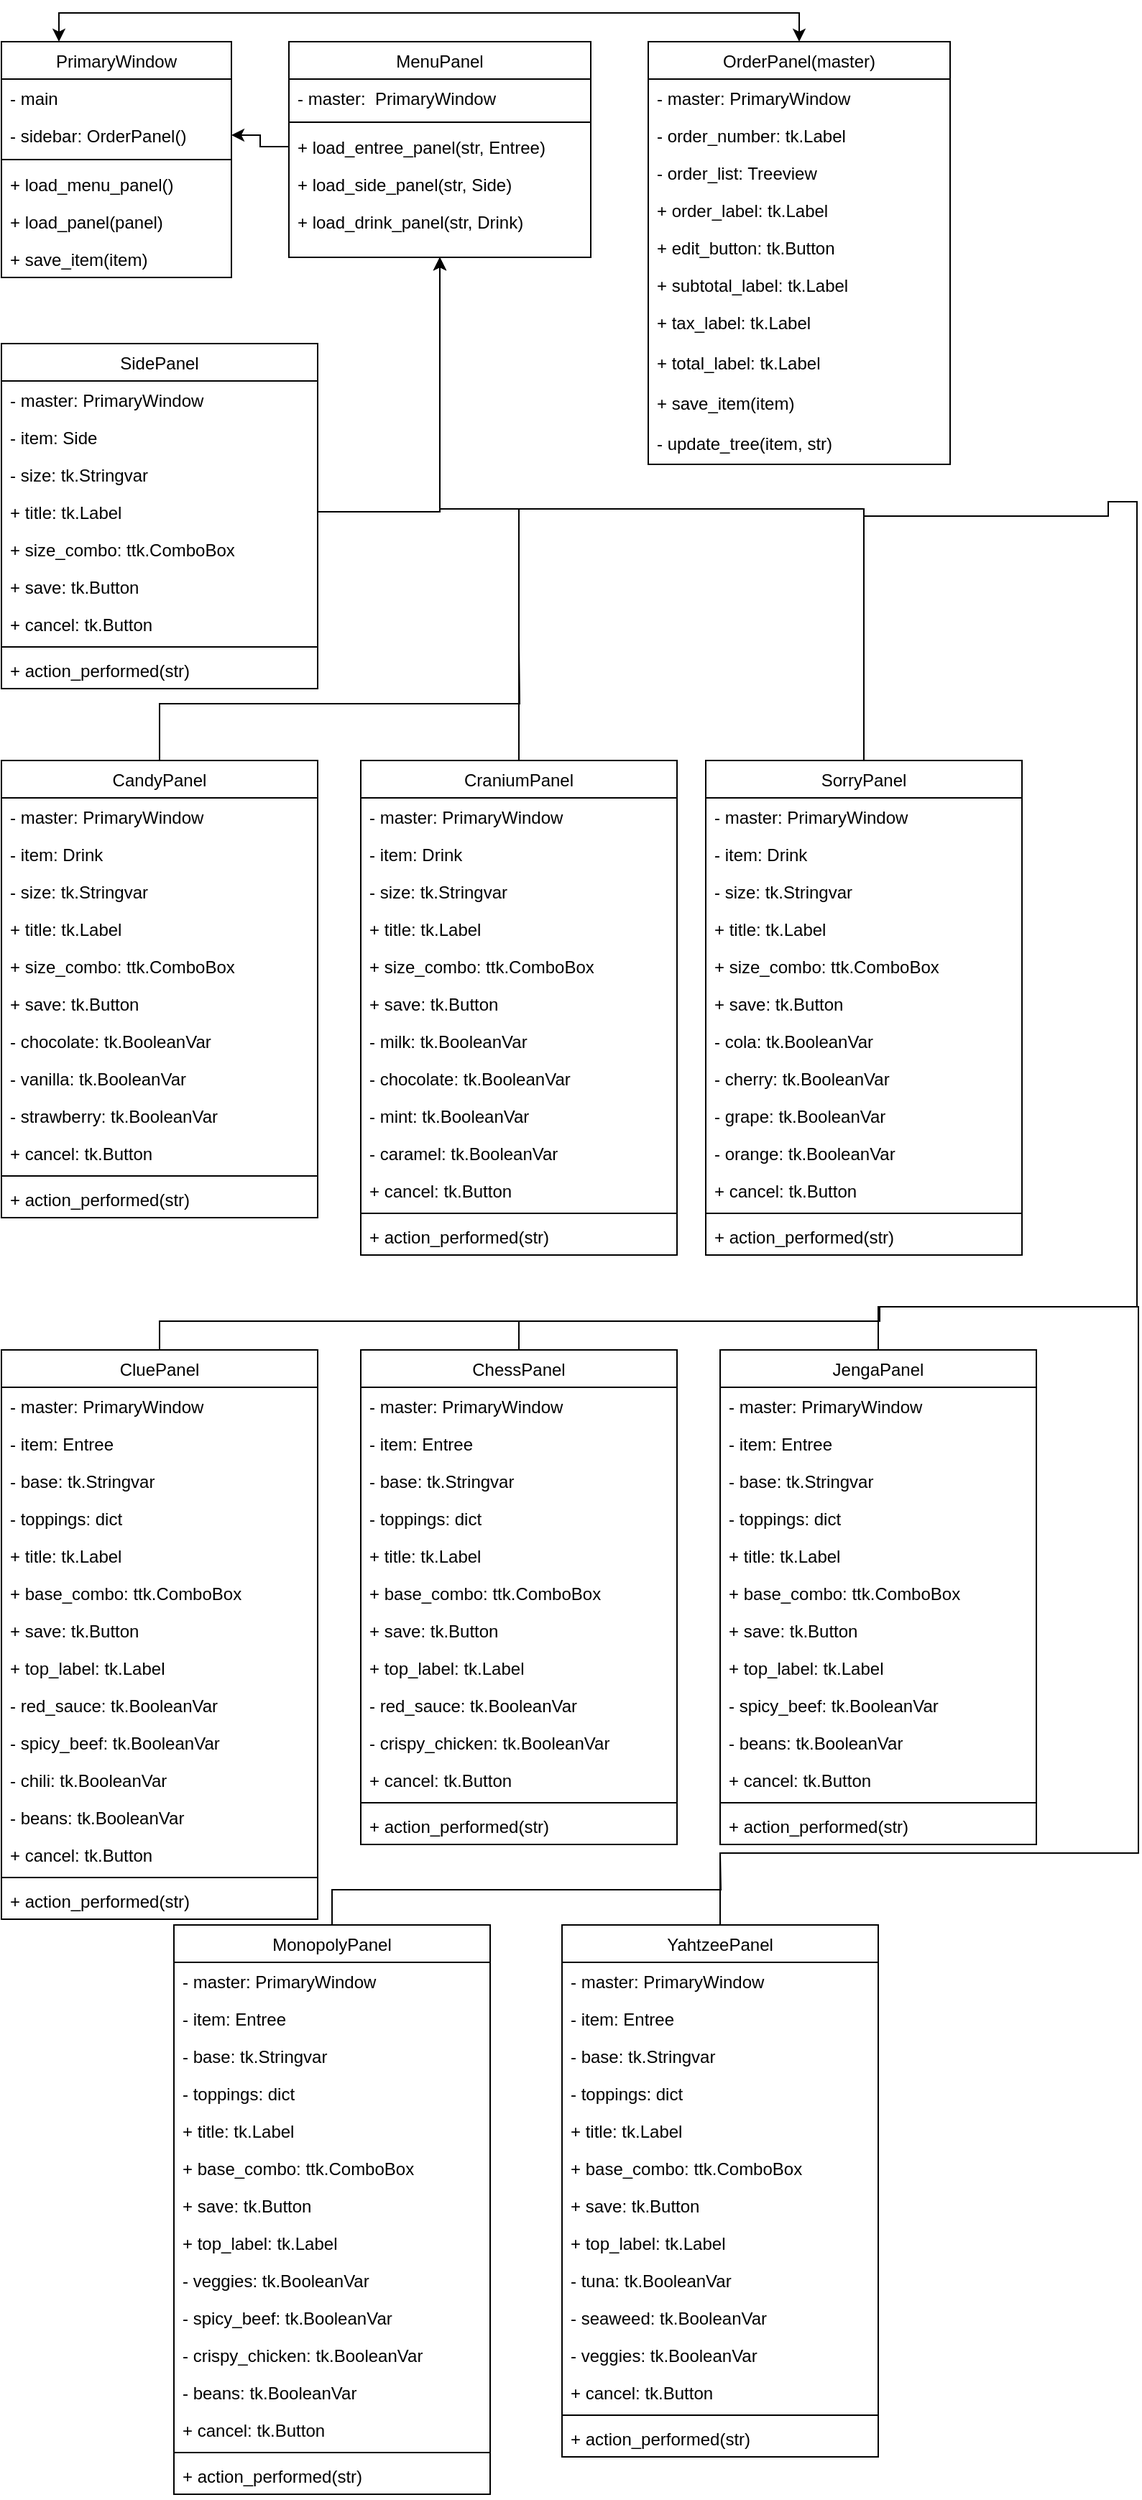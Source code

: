 <mxfile version="24.8.2">
  <diagram id="C5RBs43oDa-KdzZeNtuy" name="Page-1">
    <mxGraphModel dx="794" dy="454" grid="1" gridSize="10" guides="1" tooltips="1" connect="1" arrows="1" fold="1" page="1" pageScale="1" pageWidth="827" pageHeight="1169" math="0" shadow="0">
      <root>
        <mxCell id="WIyWlLk6GJQsqaUBKTNV-0" />
        <mxCell id="WIyWlLk6GJQsqaUBKTNV-1" parent="WIyWlLk6GJQsqaUBKTNV-0" />
        <mxCell id="zkfFHV4jXpPFQw0GAbJ--17" value="PrimaryWindow" style="swimlane;fontStyle=0;align=center;verticalAlign=top;childLayout=stackLayout;horizontal=1;startSize=26;horizontalStack=0;resizeParent=1;resizeLast=0;collapsible=1;marginBottom=0;rounded=0;shadow=0;strokeWidth=1;" parent="WIyWlLk6GJQsqaUBKTNV-1" vertex="1">
          <mxGeometry x="10" y="50" width="160" height="164" as="geometry">
            <mxRectangle x="550" y="140" width="160" height="26" as="alternateBounds" />
          </mxGeometry>
        </mxCell>
        <mxCell id="zkfFHV4jXpPFQw0GAbJ--22" value="- main &#xa;" style="text;align=left;verticalAlign=top;spacingLeft=4;spacingRight=4;overflow=hidden;rotatable=0;points=[[0,0.5],[1,0.5]];portConstraint=eastwest;rounded=0;shadow=0;html=0;" parent="zkfFHV4jXpPFQw0GAbJ--17" vertex="1">
          <mxGeometry y="26" width="160" height="26" as="geometry" />
        </mxCell>
        <mxCell id="zkfFHV4jXpPFQw0GAbJ--24" value="- sidebar: OrderPanel()" style="text;align=left;verticalAlign=top;spacingLeft=4;spacingRight=4;overflow=hidden;rotatable=0;points=[[0,0.5],[1,0.5]];portConstraint=eastwest;" parent="zkfFHV4jXpPFQw0GAbJ--17" vertex="1">
          <mxGeometry y="52" width="160" height="26" as="geometry" />
        </mxCell>
        <mxCell id="zkfFHV4jXpPFQw0GAbJ--23" value="" style="line;html=1;strokeWidth=1;align=left;verticalAlign=middle;spacingTop=-1;spacingLeft=3;spacingRight=3;rotatable=0;labelPosition=right;points=[];portConstraint=eastwest;" parent="zkfFHV4jXpPFQw0GAbJ--17" vertex="1">
          <mxGeometry y="78" width="160" height="8" as="geometry" />
        </mxCell>
        <mxCell id="s01bNbvJfiu_EaBTNAyS-0" value="+ load_menu_panel()" style="text;align=left;verticalAlign=top;spacingLeft=4;spacingRight=4;overflow=hidden;rotatable=0;points=[[0,0.5],[1,0.5]];portConstraint=eastwest;" parent="zkfFHV4jXpPFQw0GAbJ--17" vertex="1">
          <mxGeometry y="86" width="160" height="26" as="geometry" />
        </mxCell>
        <mxCell id="s01bNbvJfiu_EaBTNAyS-1" value="+ load_panel(panel)" style="text;align=left;verticalAlign=top;spacingLeft=4;spacingRight=4;overflow=hidden;rotatable=0;points=[[0,0.5],[1,0.5]];portConstraint=eastwest;" parent="zkfFHV4jXpPFQw0GAbJ--17" vertex="1">
          <mxGeometry y="112" width="160" height="26" as="geometry" />
        </mxCell>
        <mxCell id="rUo7-Wu-Zcv8M0IQZXfz-0" value="+ save_item(item)" style="text;align=left;verticalAlign=top;spacingLeft=4;spacingRight=4;overflow=hidden;rotatable=0;points=[[0,0.5],[1,0.5]];portConstraint=eastwest;" parent="zkfFHV4jXpPFQw0GAbJ--17" vertex="1">
          <mxGeometry y="138" width="160" height="26" as="geometry" />
        </mxCell>
        <mxCell id="yfGy1YuE3UhsHDderf7L-0" value="MenuPanel" style="swimlane;fontStyle=0;align=center;verticalAlign=top;childLayout=stackLayout;horizontal=1;startSize=26;horizontalStack=0;resizeParent=1;resizeLast=0;collapsible=1;marginBottom=0;rounded=0;shadow=0;strokeWidth=1;" parent="WIyWlLk6GJQsqaUBKTNV-1" vertex="1">
          <mxGeometry x="210" y="50" width="210" height="150" as="geometry">
            <mxRectangle x="550" y="140" width="160" height="26" as="alternateBounds" />
          </mxGeometry>
        </mxCell>
        <mxCell id="yfGy1YuE3UhsHDderf7L-1" value="- master:  PrimaryWindow" style="text;align=left;verticalAlign=top;spacingLeft=4;spacingRight=4;overflow=hidden;rotatable=0;points=[[0,0.5],[1,0.5]];portConstraint=eastwest;" parent="yfGy1YuE3UhsHDderf7L-0" vertex="1">
          <mxGeometry y="26" width="210" height="26" as="geometry" />
        </mxCell>
        <mxCell id="yfGy1YuE3UhsHDderf7L-6" value="" style="line;html=1;strokeWidth=1;align=left;verticalAlign=middle;spacingTop=-1;spacingLeft=3;spacingRight=3;rotatable=0;labelPosition=right;points=[];portConstraint=eastwest;" parent="yfGy1YuE3UhsHDderf7L-0" vertex="1">
          <mxGeometry y="52" width="210" height="8" as="geometry" />
        </mxCell>
        <mxCell id="yfGy1YuE3UhsHDderf7L-7" value="+ load_entree_panel(str, Entree)" style="text;align=left;verticalAlign=top;spacingLeft=4;spacingRight=4;overflow=hidden;rotatable=0;points=[[0,0.5],[1,0.5]];portConstraint=eastwest;" parent="yfGy1YuE3UhsHDderf7L-0" vertex="1">
          <mxGeometry y="60" width="210" height="26" as="geometry" />
        </mxCell>
        <mxCell id="s01bNbvJfiu_EaBTNAyS-2" value="+ load_side_panel(str, Side)" style="text;align=left;verticalAlign=top;spacingLeft=4;spacingRight=4;overflow=hidden;rotatable=0;points=[[0,0.5],[1,0.5]];portConstraint=eastwest;" parent="yfGy1YuE3UhsHDderf7L-0" vertex="1">
          <mxGeometry y="86" width="210" height="26" as="geometry" />
        </mxCell>
        <mxCell id="s01bNbvJfiu_EaBTNAyS-3" value="+ load_drink_panel(str, Drink)" style="text;align=left;verticalAlign=top;spacingLeft=4;spacingRight=4;overflow=hidden;rotatable=0;points=[[0,0.5],[1,0.5]];portConstraint=eastwest;" parent="yfGy1YuE3UhsHDderf7L-0" vertex="1">
          <mxGeometry y="112" width="210" height="26" as="geometry" />
        </mxCell>
        <mxCell id="s01bNbvJfiu_EaBTNAyS-69" style="edgeStyle=orthogonalEdgeStyle;rounded=0;orthogonalLoop=1;jettySize=auto;html=1;exitX=0.5;exitY=0;exitDx=0;exitDy=0;entryX=0.25;entryY=0;entryDx=0;entryDy=0;startArrow=classic;startFill=1;" parent="WIyWlLk6GJQsqaUBKTNV-1" source="s01bNbvJfiu_EaBTNAyS-4" target="zkfFHV4jXpPFQw0GAbJ--17" edge="1">
          <mxGeometry relative="1" as="geometry" />
        </mxCell>
        <mxCell id="s01bNbvJfiu_EaBTNAyS-4" value="OrderPanel(master)" style="swimlane;fontStyle=0;align=center;verticalAlign=top;childLayout=stackLayout;horizontal=1;startSize=26;horizontalStack=0;resizeParent=1;resizeLast=0;collapsible=1;marginBottom=0;rounded=0;shadow=0;strokeWidth=1;" parent="WIyWlLk6GJQsqaUBKTNV-1" vertex="1">
          <mxGeometry x="460" y="50" width="210" height="294" as="geometry">
            <mxRectangle x="550" y="140" width="160" height="26" as="alternateBounds" />
          </mxGeometry>
        </mxCell>
        <mxCell id="s01bNbvJfiu_EaBTNAyS-5" value="- master: PrimaryWindow" style="text;align=left;verticalAlign=top;spacingLeft=4;spacingRight=4;overflow=hidden;rotatable=0;points=[[0,0.5],[1,0.5]];portConstraint=eastwest;" parent="s01bNbvJfiu_EaBTNAyS-4" vertex="1">
          <mxGeometry y="26" width="210" height="26" as="geometry" />
        </mxCell>
        <mxCell id="s01bNbvJfiu_EaBTNAyS-10" value="- order_number: tk.Label" style="text;align=left;verticalAlign=top;spacingLeft=4;spacingRight=4;overflow=hidden;rotatable=0;points=[[0,0.5],[1,0.5]];portConstraint=eastwest;" parent="s01bNbvJfiu_EaBTNAyS-4" vertex="1">
          <mxGeometry y="52" width="210" height="26" as="geometry" />
        </mxCell>
        <mxCell id="s01bNbvJfiu_EaBTNAyS-11" value="- order_list: Treeview" style="text;align=left;verticalAlign=top;spacingLeft=4;spacingRight=4;overflow=hidden;rotatable=0;points=[[0,0.5],[1,0.5]];portConstraint=eastwest;" parent="s01bNbvJfiu_EaBTNAyS-4" vertex="1">
          <mxGeometry y="78" width="210" height="26" as="geometry" />
        </mxCell>
        <mxCell id="s01bNbvJfiu_EaBTNAyS-12" value="+ order_label: tk.Label" style="text;align=left;verticalAlign=top;spacingLeft=4;spacingRight=4;overflow=hidden;rotatable=0;points=[[0,0.5],[1,0.5]];portConstraint=eastwest;" parent="s01bNbvJfiu_EaBTNAyS-4" vertex="1">
          <mxGeometry y="104" width="210" height="26" as="geometry" />
        </mxCell>
        <mxCell id="s01bNbvJfiu_EaBTNAyS-13" value="+ edit_button: tk.Button" style="text;align=left;verticalAlign=top;spacingLeft=4;spacingRight=4;overflow=hidden;rotatable=0;points=[[0,0.5],[1,0.5]];portConstraint=eastwest;" parent="s01bNbvJfiu_EaBTNAyS-4" vertex="1">
          <mxGeometry y="130" width="210" height="26" as="geometry" />
        </mxCell>
        <mxCell id="s01bNbvJfiu_EaBTNAyS-14" value="+ subtotal_label: tk.Label" style="text;align=left;verticalAlign=top;spacingLeft=4;spacingRight=4;overflow=hidden;rotatable=0;points=[[0,0.5],[1,0.5]];portConstraint=eastwest;" parent="s01bNbvJfiu_EaBTNAyS-4" vertex="1">
          <mxGeometry y="156" width="210" height="26" as="geometry" />
        </mxCell>
        <mxCell id="s01bNbvJfiu_EaBTNAyS-16" value="+ tax_label: tk.Label" style="text;align=left;verticalAlign=top;spacingLeft=4;spacingRight=4;overflow=hidden;rotatable=0;points=[[0,0.5],[1,0.5]];portConstraint=eastwest;" parent="s01bNbvJfiu_EaBTNAyS-4" vertex="1">
          <mxGeometry y="182" width="210" height="28" as="geometry" />
        </mxCell>
        <mxCell id="rUo7-Wu-Zcv8M0IQZXfz-1" value="+ total_label: tk.Label" style="text;align=left;verticalAlign=top;spacingLeft=4;spacingRight=4;overflow=hidden;rotatable=0;points=[[0,0.5],[1,0.5]];portConstraint=eastwest;" parent="s01bNbvJfiu_EaBTNAyS-4" vertex="1">
          <mxGeometry y="210" width="210" height="28" as="geometry" />
        </mxCell>
        <mxCell id="rUo7-Wu-Zcv8M0IQZXfz-2" value="+ save_item(item)" style="text;align=left;verticalAlign=top;spacingLeft=4;spacingRight=4;overflow=hidden;rotatable=0;points=[[0,0.5],[1,0.5]];portConstraint=eastwest;" parent="s01bNbvJfiu_EaBTNAyS-4" vertex="1">
          <mxGeometry y="238" width="210" height="28" as="geometry" />
        </mxCell>
        <mxCell id="s01bNbvJfiu_EaBTNAyS-17" value="- update_tree(item, str)" style="text;align=left;verticalAlign=top;spacingLeft=4;spacingRight=4;overflow=hidden;rotatable=0;points=[[0,0.5],[1,0.5]];portConstraint=eastwest;" parent="s01bNbvJfiu_EaBTNAyS-4" vertex="1">
          <mxGeometry y="266" width="210" height="28" as="geometry" />
        </mxCell>
        <mxCell id="s01bNbvJfiu_EaBTNAyS-18" value="SidePanel" style="swimlane;fontStyle=0;align=center;verticalAlign=top;childLayout=stackLayout;horizontal=1;startSize=26;horizontalStack=0;resizeParent=1;resizeLast=0;collapsible=1;marginBottom=0;rounded=0;shadow=0;strokeWidth=1;" parent="WIyWlLk6GJQsqaUBKTNV-1" vertex="1">
          <mxGeometry x="10" y="260" width="220" height="240" as="geometry">
            <mxRectangle x="550" y="140" width="160" height="26" as="alternateBounds" />
          </mxGeometry>
        </mxCell>
        <mxCell id="s01bNbvJfiu_EaBTNAyS-19" value="- master: PrimaryWindow" style="text;align=left;verticalAlign=top;spacingLeft=4;spacingRight=4;overflow=hidden;rotatable=0;points=[[0,0.5],[1,0.5]];portConstraint=eastwest;rounded=0;shadow=0;html=0;" parent="s01bNbvJfiu_EaBTNAyS-18" vertex="1">
          <mxGeometry y="26" width="220" height="26" as="geometry" />
        </mxCell>
        <mxCell id="s01bNbvJfiu_EaBTNAyS-20" value="- item: Side" style="text;align=left;verticalAlign=top;spacingLeft=4;spacingRight=4;overflow=hidden;rotatable=0;points=[[0,0.5],[1,0.5]];portConstraint=eastwest;" parent="s01bNbvJfiu_EaBTNAyS-18" vertex="1">
          <mxGeometry y="52" width="220" height="26" as="geometry" />
        </mxCell>
        <mxCell id="s01bNbvJfiu_EaBTNAyS-24" value="- size: tk.Stringvar" style="text;align=left;verticalAlign=top;spacingLeft=4;spacingRight=4;overflow=hidden;rotatable=0;points=[[0,0.5],[1,0.5]];portConstraint=eastwest;" parent="s01bNbvJfiu_EaBTNAyS-18" vertex="1">
          <mxGeometry y="78" width="220" height="26" as="geometry" />
        </mxCell>
        <mxCell id="s01bNbvJfiu_EaBTNAyS-25" value="+ title: tk.Label" style="text;align=left;verticalAlign=top;spacingLeft=4;spacingRight=4;overflow=hidden;rotatable=0;points=[[0,0.5],[1,0.5]];portConstraint=eastwest;" parent="s01bNbvJfiu_EaBTNAyS-18" vertex="1">
          <mxGeometry y="104" width="220" height="26" as="geometry" />
        </mxCell>
        <mxCell id="s01bNbvJfiu_EaBTNAyS-26" value="+ size_combo: ttk.ComboBox" style="text;align=left;verticalAlign=top;spacingLeft=4;spacingRight=4;overflow=hidden;rotatable=0;points=[[0,0.5],[1,0.5]];portConstraint=eastwest;" parent="s01bNbvJfiu_EaBTNAyS-18" vertex="1">
          <mxGeometry y="130" width="220" height="26" as="geometry" />
        </mxCell>
        <mxCell id="rUo7-Wu-Zcv8M0IQZXfz-3" value="+ save: tk.Button" style="text;align=left;verticalAlign=top;spacingLeft=4;spacingRight=4;overflow=hidden;rotatable=0;points=[[0,0.5],[1,0.5]];portConstraint=eastwest;" parent="s01bNbvJfiu_EaBTNAyS-18" vertex="1">
          <mxGeometry y="156" width="220" height="26" as="geometry" />
        </mxCell>
        <mxCell id="s01bNbvJfiu_EaBTNAyS-27" value="+ cancel: tk.Button" style="text;align=left;verticalAlign=top;spacingLeft=4;spacingRight=4;overflow=hidden;rotatable=0;points=[[0,0.5],[1,0.5]];portConstraint=eastwest;" parent="s01bNbvJfiu_EaBTNAyS-18" vertex="1">
          <mxGeometry y="182" width="220" height="26" as="geometry" />
        </mxCell>
        <mxCell id="s01bNbvJfiu_EaBTNAyS-21" value="" style="line;html=1;strokeWidth=1;align=left;verticalAlign=middle;spacingTop=-1;spacingLeft=3;spacingRight=3;rotatable=0;labelPosition=right;points=[];portConstraint=eastwest;" parent="s01bNbvJfiu_EaBTNAyS-18" vertex="1">
          <mxGeometry y="208" width="220" height="6" as="geometry" />
        </mxCell>
        <mxCell id="s01bNbvJfiu_EaBTNAyS-22" value="+ action_performed(str)" style="text;align=left;verticalAlign=top;spacingLeft=4;spacingRight=4;overflow=hidden;rotatable=0;points=[[0,0.5],[1,0.5]];portConstraint=eastwest;" parent="s01bNbvJfiu_EaBTNAyS-18" vertex="1">
          <mxGeometry y="214" width="220" height="26" as="geometry" />
        </mxCell>
        <mxCell id="s01bNbvJfiu_EaBTNAyS-76" style="edgeStyle=orthogonalEdgeStyle;rounded=0;orthogonalLoop=1;jettySize=auto;html=1;exitX=0.5;exitY=0;exitDx=0;exitDy=0;endArrow=none;endFill=0;" parent="WIyWlLk6GJQsqaUBKTNV-1" source="s01bNbvJfiu_EaBTNAyS-28" edge="1">
          <mxGeometry relative="1" as="geometry">
            <mxPoint x="370" y="470" as="targetPoint" />
          </mxGeometry>
        </mxCell>
        <mxCell id="s01bNbvJfiu_EaBTNAyS-28" value="CandyPanel" style="swimlane;fontStyle=0;align=center;verticalAlign=top;childLayout=stackLayout;horizontal=1;startSize=26;horizontalStack=0;resizeParent=1;resizeLast=0;collapsible=1;marginBottom=0;rounded=0;shadow=0;strokeWidth=1;" parent="WIyWlLk6GJQsqaUBKTNV-1" vertex="1">
          <mxGeometry x="10" y="550" width="220" height="318" as="geometry">
            <mxRectangle x="550" y="140" width="160" height="26" as="alternateBounds" />
          </mxGeometry>
        </mxCell>
        <mxCell id="s01bNbvJfiu_EaBTNAyS-29" value="- master: PrimaryWindow" style="text;align=left;verticalAlign=top;spacingLeft=4;spacingRight=4;overflow=hidden;rotatable=0;points=[[0,0.5],[1,0.5]];portConstraint=eastwest;rounded=0;shadow=0;html=0;" parent="s01bNbvJfiu_EaBTNAyS-28" vertex="1">
          <mxGeometry y="26" width="220" height="26" as="geometry" />
        </mxCell>
        <mxCell id="s01bNbvJfiu_EaBTNAyS-30" value="- item: Drink" style="text;align=left;verticalAlign=top;spacingLeft=4;spacingRight=4;overflow=hidden;rotatable=0;points=[[0,0.5],[1,0.5]];portConstraint=eastwest;" parent="s01bNbvJfiu_EaBTNAyS-28" vertex="1">
          <mxGeometry y="52" width="220" height="26" as="geometry" />
        </mxCell>
        <mxCell id="s01bNbvJfiu_EaBTNAyS-31" value="- size: tk.Stringvar" style="text;align=left;verticalAlign=top;spacingLeft=4;spacingRight=4;overflow=hidden;rotatable=0;points=[[0,0.5],[1,0.5]];portConstraint=eastwest;" parent="s01bNbvJfiu_EaBTNAyS-28" vertex="1">
          <mxGeometry y="78" width="220" height="26" as="geometry" />
        </mxCell>
        <mxCell id="s01bNbvJfiu_EaBTNAyS-32" value="+ title: tk.Label" style="text;align=left;verticalAlign=top;spacingLeft=4;spacingRight=4;overflow=hidden;rotatable=0;points=[[0,0.5],[1,0.5]];portConstraint=eastwest;" parent="s01bNbvJfiu_EaBTNAyS-28" vertex="1">
          <mxGeometry y="104" width="220" height="26" as="geometry" />
        </mxCell>
        <mxCell id="s01bNbvJfiu_EaBTNAyS-33" value="+ size_combo: ttk.ComboBox" style="text;align=left;verticalAlign=top;spacingLeft=4;spacingRight=4;overflow=hidden;rotatable=0;points=[[0,0.5],[1,0.5]];portConstraint=eastwest;" parent="s01bNbvJfiu_EaBTNAyS-28" vertex="1">
          <mxGeometry y="130" width="220" height="26" as="geometry" />
        </mxCell>
        <mxCell id="s01bNbvJfiu_EaBTNAyS-34" value="+ save: tk.Button" style="text;align=left;verticalAlign=top;spacingLeft=4;spacingRight=4;overflow=hidden;rotatable=0;points=[[0,0.5],[1,0.5]];portConstraint=eastwest;" parent="s01bNbvJfiu_EaBTNAyS-28" vertex="1">
          <mxGeometry y="156" width="220" height="26" as="geometry" />
        </mxCell>
        <mxCell id="s01bNbvJfiu_EaBTNAyS-37" value="- chocolate: tk.BooleanVar" style="text;align=left;verticalAlign=top;spacingLeft=4;spacingRight=4;overflow=hidden;rotatable=0;points=[[0,0.5],[1,0.5]];portConstraint=eastwest;" parent="s01bNbvJfiu_EaBTNAyS-28" vertex="1">
          <mxGeometry y="182" width="220" height="26" as="geometry" />
        </mxCell>
        <mxCell id="s01bNbvJfiu_EaBTNAyS-38" value="- vanilla: tk.BooleanVar" style="text;align=left;verticalAlign=top;spacingLeft=4;spacingRight=4;overflow=hidden;rotatable=0;points=[[0,0.5],[1,0.5]];portConstraint=eastwest;" parent="s01bNbvJfiu_EaBTNAyS-28" vertex="1">
          <mxGeometry y="208" width="220" height="26" as="geometry" />
        </mxCell>
        <mxCell id="s01bNbvJfiu_EaBTNAyS-39" value="- strawberry: tk.BooleanVar" style="text;align=left;verticalAlign=top;spacingLeft=4;spacingRight=4;overflow=hidden;rotatable=0;points=[[0,0.5],[1,0.5]];portConstraint=eastwest;" parent="s01bNbvJfiu_EaBTNAyS-28" vertex="1">
          <mxGeometry y="234" width="220" height="26" as="geometry" />
        </mxCell>
        <mxCell id="rUo7-Wu-Zcv8M0IQZXfz-4" value="+ cancel: tk.Button" style="text;align=left;verticalAlign=top;spacingLeft=4;spacingRight=4;overflow=hidden;rotatable=0;points=[[0,0.5],[1,0.5]];portConstraint=eastwest;" parent="s01bNbvJfiu_EaBTNAyS-28" vertex="1">
          <mxGeometry y="260" width="220" height="26" as="geometry" />
        </mxCell>
        <mxCell id="s01bNbvJfiu_EaBTNAyS-35" value="" style="line;html=1;strokeWidth=1;align=left;verticalAlign=middle;spacingTop=-1;spacingLeft=3;spacingRight=3;rotatable=0;labelPosition=right;points=[];portConstraint=eastwest;" parent="s01bNbvJfiu_EaBTNAyS-28" vertex="1">
          <mxGeometry y="286" width="220" height="6" as="geometry" />
        </mxCell>
        <mxCell id="s01bNbvJfiu_EaBTNAyS-36" value="+ action_performed(str)" style="text;align=left;verticalAlign=top;spacingLeft=4;spacingRight=4;overflow=hidden;rotatable=0;points=[[0,0.5],[1,0.5]];portConstraint=eastwest;" parent="s01bNbvJfiu_EaBTNAyS-28" vertex="1">
          <mxGeometry y="292" width="220" height="26" as="geometry" />
        </mxCell>
        <mxCell id="s01bNbvJfiu_EaBTNAyS-75" style="edgeStyle=orthogonalEdgeStyle;rounded=0;orthogonalLoop=1;jettySize=auto;html=1;exitX=0.5;exitY=0;exitDx=0;exitDy=0;entryX=0.5;entryY=1;entryDx=0;entryDy=0;" parent="WIyWlLk6GJQsqaUBKTNV-1" source="s01bNbvJfiu_EaBTNAyS-40" target="yfGy1YuE3UhsHDderf7L-0" edge="1">
          <mxGeometry relative="1" as="geometry" />
        </mxCell>
        <mxCell id="s01bNbvJfiu_EaBTNAyS-40" value="CraniumPanel" style="swimlane;fontStyle=0;align=center;verticalAlign=top;childLayout=stackLayout;horizontal=1;startSize=26;horizontalStack=0;resizeParent=1;resizeLast=0;collapsible=1;marginBottom=0;rounded=0;shadow=0;strokeWidth=1;" parent="WIyWlLk6GJQsqaUBKTNV-1" vertex="1">
          <mxGeometry x="260" y="550" width="220" height="344" as="geometry">
            <mxRectangle x="550" y="140" width="160" height="26" as="alternateBounds" />
          </mxGeometry>
        </mxCell>
        <mxCell id="s01bNbvJfiu_EaBTNAyS-41" value="- master: PrimaryWindow" style="text;align=left;verticalAlign=top;spacingLeft=4;spacingRight=4;overflow=hidden;rotatable=0;points=[[0,0.5],[1,0.5]];portConstraint=eastwest;rounded=0;shadow=0;html=0;" parent="s01bNbvJfiu_EaBTNAyS-40" vertex="1">
          <mxGeometry y="26" width="220" height="26" as="geometry" />
        </mxCell>
        <mxCell id="s01bNbvJfiu_EaBTNAyS-42" value="- item: Drink" style="text;align=left;verticalAlign=top;spacingLeft=4;spacingRight=4;overflow=hidden;rotatable=0;points=[[0,0.5],[1,0.5]];portConstraint=eastwest;" parent="s01bNbvJfiu_EaBTNAyS-40" vertex="1">
          <mxGeometry y="52" width="220" height="26" as="geometry" />
        </mxCell>
        <mxCell id="s01bNbvJfiu_EaBTNAyS-43" value="- size: tk.Stringvar" style="text;align=left;verticalAlign=top;spacingLeft=4;spacingRight=4;overflow=hidden;rotatable=0;points=[[0,0.5],[1,0.5]];portConstraint=eastwest;" parent="s01bNbvJfiu_EaBTNAyS-40" vertex="1">
          <mxGeometry y="78" width="220" height="26" as="geometry" />
        </mxCell>
        <mxCell id="s01bNbvJfiu_EaBTNAyS-44" value="+ title: tk.Label" style="text;align=left;verticalAlign=top;spacingLeft=4;spacingRight=4;overflow=hidden;rotatable=0;points=[[0,0.5],[1,0.5]];portConstraint=eastwest;" parent="s01bNbvJfiu_EaBTNAyS-40" vertex="1">
          <mxGeometry y="104" width="220" height="26" as="geometry" />
        </mxCell>
        <mxCell id="s01bNbvJfiu_EaBTNAyS-45" value="+ size_combo: ttk.ComboBox" style="text;align=left;verticalAlign=top;spacingLeft=4;spacingRight=4;overflow=hidden;rotatable=0;points=[[0,0.5],[1,0.5]];portConstraint=eastwest;" parent="s01bNbvJfiu_EaBTNAyS-40" vertex="1">
          <mxGeometry y="130" width="220" height="26" as="geometry" />
        </mxCell>
        <mxCell id="s01bNbvJfiu_EaBTNAyS-46" value="+ save: tk.Button" style="text;align=left;verticalAlign=top;spacingLeft=4;spacingRight=4;overflow=hidden;rotatable=0;points=[[0,0.5],[1,0.5]];portConstraint=eastwest;" parent="s01bNbvJfiu_EaBTNAyS-40" vertex="1">
          <mxGeometry y="156" width="220" height="26" as="geometry" />
        </mxCell>
        <mxCell id="s01bNbvJfiu_EaBTNAyS-47" value="- milk: tk.BooleanVar" style="text;align=left;verticalAlign=top;spacingLeft=4;spacingRight=4;overflow=hidden;rotatable=0;points=[[0,0.5],[1,0.5]];portConstraint=eastwest;" parent="s01bNbvJfiu_EaBTNAyS-40" vertex="1">
          <mxGeometry y="182" width="220" height="26" as="geometry" />
        </mxCell>
        <mxCell id="s01bNbvJfiu_EaBTNAyS-48" value="- chocolate: tk.BooleanVar" style="text;align=left;verticalAlign=top;spacingLeft=4;spacingRight=4;overflow=hidden;rotatable=0;points=[[0,0.5],[1,0.5]];portConstraint=eastwest;" parent="s01bNbvJfiu_EaBTNAyS-40" vertex="1">
          <mxGeometry y="208" width="220" height="26" as="geometry" />
        </mxCell>
        <mxCell id="s01bNbvJfiu_EaBTNAyS-49" value="- mint: tk.BooleanVar" style="text;align=left;verticalAlign=top;spacingLeft=4;spacingRight=4;overflow=hidden;rotatable=0;points=[[0,0.5],[1,0.5]];portConstraint=eastwest;" parent="s01bNbvJfiu_EaBTNAyS-40" vertex="1">
          <mxGeometry y="234" width="220" height="26" as="geometry" />
        </mxCell>
        <mxCell id="s01bNbvJfiu_EaBTNAyS-52" value="- caramel: tk.BooleanVar" style="text;align=left;verticalAlign=top;spacingLeft=4;spacingRight=4;overflow=hidden;rotatable=0;points=[[0,0.5],[1,0.5]];portConstraint=eastwest;" parent="s01bNbvJfiu_EaBTNAyS-40" vertex="1">
          <mxGeometry y="260" width="220" height="26" as="geometry" />
        </mxCell>
        <mxCell id="rUo7-Wu-Zcv8M0IQZXfz-5" value="+ cancel: tk.Button" style="text;align=left;verticalAlign=top;spacingLeft=4;spacingRight=4;overflow=hidden;rotatable=0;points=[[0,0.5],[1,0.5]];portConstraint=eastwest;" parent="s01bNbvJfiu_EaBTNAyS-40" vertex="1">
          <mxGeometry y="286" width="220" height="26" as="geometry" />
        </mxCell>
        <mxCell id="s01bNbvJfiu_EaBTNAyS-50" value="" style="line;html=1;strokeWidth=1;align=left;verticalAlign=middle;spacingTop=-1;spacingLeft=3;spacingRight=3;rotatable=0;labelPosition=right;points=[];portConstraint=eastwest;" parent="s01bNbvJfiu_EaBTNAyS-40" vertex="1">
          <mxGeometry y="312" width="220" height="6" as="geometry" />
        </mxCell>
        <mxCell id="s01bNbvJfiu_EaBTNAyS-51" value="+ action_performed(str)" style="text;align=left;verticalAlign=top;spacingLeft=4;spacingRight=4;overflow=hidden;rotatable=0;points=[[0,0.5],[1,0.5]];portConstraint=eastwest;" parent="s01bNbvJfiu_EaBTNAyS-40" vertex="1">
          <mxGeometry y="318" width="220" height="26" as="geometry" />
        </mxCell>
        <mxCell id="s01bNbvJfiu_EaBTNAyS-74" style="edgeStyle=orthogonalEdgeStyle;rounded=0;orthogonalLoop=1;jettySize=auto;html=1;exitX=0.5;exitY=0;exitDx=0;exitDy=0;entryX=0.5;entryY=1;entryDx=0;entryDy=0;" parent="WIyWlLk6GJQsqaUBKTNV-1" source="s01bNbvJfiu_EaBTNAyS-53" target="yfGy1YuE3UhsHDderf7L-0" edge="1">
          <mxGeometry relative="1" as="geometry" />
        </mxCell>
        <mxCell id="s01bNbvJfiu_EaBTNAyS-53" value="SorryPanel" style="swimlane;fontStyle=0;align=center;verticalAlign=top;childLayout=stackLayout;horizontal=1;startSize=26;horizontalStack=0;resizeParent=1;resizeLast=0;collapsible=1;marginBottom=0;rounded=0;shadow=0;strokeWidth=1;" parent="WIyWlLk6GJQsqaUBKTNV-1" vertex="1">
          <mxGeometry x="500" y="550" width="220" height="344" as="geometry">
            <mxRectangle x="550" y="140" width="160" height="26" as="alternateBounds" />
          </mxGeometry>
        </mxCell>
        <mxCell id="s01bNbvJfiu_EaBTNAyS-54" value="- master: PrimaryWindow" style="text;align=left;verticalAlign=top;spacingLeft=4;spacingRight=4;overflow=hidden;rotatable=0;points=[[0,0.5],[1,0.5]];portConstraint=eastwest;rounded=0;shadow=0;html=0;" parent="s01bNbvJfiu_EaBTNAyS-53" vertex="1">
          <mxGeometry y="26" width="220" height="26" as="geometry" />
        </mxCell>
        <mxCell id="s01bNbvJfiu_EaBTNAyS-55" value="- item: Drink" style="text;align=left;verticalAlign=top;spacingLeft=4;spacingRight=4;overflow=hidden;rotatable=0;points=[[0,0.5],[1,0.5]];portConstraint=eastwest;" parent="s01bNbvJfiu_EaBTNAyS-53" vertex="1">
          <mxGeometry y="52" width="220" height="26" as="geometry" />
        </mxCell>
        <mxCell id="s01bNbvJfiu_EaBTNAyS-56" value="- size: tk.Stringvar" style="text;align=left;verticalAlign=top;spacingLeft=4;spacingRight=4;overflow=hidden;rotatable=0;points=[[0,0.5],[1,0.5]];portConstraint=eastwest;" parent="s01bNbvJfiu_EaBTNAyS-53" vertex="1">
          <mxGeometry y="78" width="220" height="26" as="geometry" />
        </mxCell>
        <mxCell id="s01bNbvJfiu_EaBTNAyS-57" value="+ title: tk.Label" style="text;align=left;verticalAlign=top;spacingLeft=4;spacingRight=4;overflow=hidden;rotatable=0;points=[[0,0.5],[1,0.5]];portConstraint=eastwest;" parent="s01bNbvJfiu_EaBTNAyS-53" vertex="1">
          <mxGeometry y="104" width="220" height="26" as="geometry" />
        </mxCell>
        <mxCell id="s01bNbvJfiu_EaBTNAyS-58" value="+ size_combo: ttk.ComboBox" style="text;align=left;verticalAlign=top;spacingLeft=4;spacingRight=4;overflow=hidden;rotatable=0;points=[[0,0.5],[1,0.5]];portConstraint=eastwest;" parent="s01bNbvJfiu_EaBTNAyS-53" vertex="1">
          <mxGeometry y="130" width="220" height="26" as="geometry" />
        </mxCell>
        <mxCell id="s01bNbvJfiu_EaBTNAyS-59" value="+ save: tk.Button" style="text;align=left;verticalAlign=top;spacingLeft=4;spacingRight=4;overflow=hidden;rotatable=0;points=[[0,0.5],[1,0.5]];portConstraint=eastwest;" parent="s01bNbvJfiu_EaBTNAyS-53" vertex="1">
          <mxGeometry y="156" width="220" height="26" as="geometry" />
        </mxCell>
        <mxCell id="s01bNbvJfiu_EaBTNAyS-60" value="- cola: tk.BooleanVar" style="text;align=left;verticalAlign=top;spacingLeft=4;spacingRight=4;overflow=hidden;rotatable=0;points=[[0,0.5],[1,0.5]];portConstraint=eastwest;" parent="s01bNbvJfiu_EaBTNAyS-53" vertex="1">
          <mxGeometry y="182" width="220" height="26" as="geometry" />
        </mxCell>
        <mxCell id="s01bNbvJfiu_EaBTNAyS-61" value="- cherry: tk.BooleanVar" style="text;align=left;verticalAlign=top;spacingLeft=4;spacingRight=4;overflow=hidden;rotatable=0;points=[[0,0.5],[1,0.5]];portConstraint=eastwest;" parent="s01bNbvJfiu_EaBTNAyS-53" vertex="1">
          <mxGeometry y="208" width="220" height="26" as="geometry" />
        </mxCell>
        <mxCell id="s01bNbvJfiu_EaBTNAyS-62" value="- grape: tk.BooleanVar" style="text;align=left;verticalAlign=top;spacingLeft=4;spacingRight=4;overflow=hidden;rotatable=0;points=[[0,0.5],[1,0.5]];portConstraint=eastwest;" parent="s01bNbvJfiu_EaBTNAyS-53" vertex="1">
          <mxGeometry y="234" width="220" height="26" as="geometry" />
        </mxCell>
        <mxCell id="s01bNbvJfiu_EaBTNAyS-63" value="- orange: tk.BooleanVar" style="text;align=left;verticalAlign=top;spacingLeft=4;spacingRight=4;overflow=hidden;rotatable=0;points=[[0,0.5],[1,0.5]];portConstraint=eastwest;" parent="s01bNbvJfiu_EaBTNAyS-53" vertex="1">
          <mxGeometry y="260" width="220" height="26" as="geometry" />
        </mxCell>
        <mxCell id="rUo7-Wu-Zcv8M0IQZXfz-6" value="+ cancel: tk.Button" style="text;align=left;verticalAlign=top;spacingLeft=4;spacingRight=4;overflow=hidden;rotatable=0;points=[[0,0.5],[1,0.5]];portConstraint=eastwest;" parent="s01bNbvJfiu_EaBTNAyS-53" vertex="1">
          <mxGeometry y="286" width="220" height="26" as="geometry" />
        </mxCell>
        <mxCell id="s01bNbvJfiu_EaBTNAyS-64" value="" style="line;html=1;strokeWidth=1;align=left;verticalAlign=middle;spacingTop=-1;spacingLeft=3;spacingRight=3;rotatable=0;labelPosition=right;points=[];portConstraint=eastwest;" parent="s01bNbvJfiu_EaBTNAyS-53" vertex="1">
          <mxGeometry y="312" width="220" height="6" as="geometry" />
        </mxCell>
        <mxCell id="s01bNbvJfiu_EaBTNAyS-65" value="+ action_performed(str)" style="text;align=left;verticalAlign=top;spacingLeft=4;spacingRight=4;overflow=hidden;rotatable=0;points=[[0,0.5],[1,0.5]];portConstraint=eastwest;" parent="s01bNbvJfiu_EaBTNAyS-53" vertex="1">
          <mxGeometry y="318" width="220" height="26" as="geometry" />
        </mxCell>
        <mxCell id="s01bNbvJfiu_EaBTNAyS-66" style="edgeStyle=orthogonalEdgeStyle;rounded=0;orthogonalLoop=1;jettySize=auto;html=1;exitX=0;exitY=0.5;exitDx=0;exitDy=0;" parent="WIyWlLk6GJQsqaUBKTNV-1" source="yfGy1YuE3UhsHDderf7L-7" target="zkfFHV4jXpPFQw0GAbJ--24" edge="1">
          <mxGeometry relative="1" as="geometry" />
        </mxCell>
        <mxCell id="s01bNbvJfiu_EaBTNAyS-70" style="edgeStyle=orthogonalEdgeStyle;rounded=0;orthogonalLoop=1;jettySize=auto;html=1;exitX=1;exitY=0.5;exitDx=0;exitDy=0;entryX=0.5;entryY=1;entryDx=0;entryDy=0;" parent="WIyWlLk6GJQsqaUBKTNV-1" source="s01bNbvJfiu_EaBTNAyS-25" target="yfGy1YuE3UhsHDderf7L-0" edge="1">
          <mxGeometry relative="1" as="geometry" />
        </mxCell>
        <mxCell id="s01bNbvJfiu_EaBTNAyS-166" style="edgeStyle=orthogonalEdgeStyle;rounded=0;orthogonalLoop=1;jettySize=auto;html=1;exitX=0.5;exitY=0;exitDx=0;exitDy=0;entryX=0.5;entryY=0;entryDx=0;entryDy=0;endArrow=none;endFill=0;" parent="WIyWlLk6GJQsqaUBKTNV-1" source="s01bNbvJfiu_EaBTNAyS-77" target="s01bNbvJfiu_EaBTNAyS-107" edge="1">
          <mxGeometry relative="1" as="geometry" />
        </mxCell>
        <mxCell id="s01bNbvJfiu_EaBTNAyS-77" value="CluePanel" style="swimlane;fontStyle=0;align=center;verticalAlign=top;childLayout=stackLayout;horizontal=1;startSize=26;horizontalStack=0;resizeParent=1;resizeLast=0;collapsible=1;marginBottom=0;rounded=0;shadow=0;strokeWidth=1;" parent="WIyWlLk6GJQsqaUBKTNV-1" vertex="1">
          <mxGeometry x="10" y="960" width="220" height="396" as="geometry">
            <mxRectangle x="550" y="140" width="160" height="26" as="alternateBounds" />
          </mxGeometry>
        </mxCell>
        <mxCell id="s01bNbvJfiu_EaBTNAyS-78" value="- master: PrimaryWindow" style="text;align=left;verticalAlign=top;spacingLeft=4;spacingRight=4;overflow=hidden;rotatable=0;points=[[0,0.5],[1,0.5]];portConstraint=eastwest;rounded=0;shadow=0;html=0;" parent="s01bNbvJfiu_EaBTNAyS-77" vertex="1">
          <mxGeometry y="26" width="220" height="26" as="geometry" />
        </mxCell>
        <mxCell id="s01bNbvJfiu_EaBTNAyS-79" value="- item: Entree" style="text;align=left;verticalAlign=top;spacingLeft=4;spacingRight=4;overflow=hidden;rotatable=0;points=[[0,0.5],[1,0.5]];portConstraint=eastwest;" parent="s01bNbvJfiu_EaBTNAyS-77" vertex="1">
          <mxGeometry y="52" width="220" height="26" as="geometry" />
        </mxCell>
        <mxCell id="s01bNbvJfiu_EaBTNAyS-80" value="- base: tk.Stringvar" style="text;align=left;verticalAlign=top;spacingLeft=4;spacingRight=4;overflow=hidden;rotatable=0;points=[[0,0.5],[1,0.5]];portConstraint=eastwest;" parent="s01bNbvJfiu_EaBTNAyS-77" vertex="1">
          <mxGeometry y="78" width="220" height="26" as="geometry" />
        </mxCell>
        <mxCell id="s01bNbvJfiu_EaBTNAyS-90" value="- toppings: dict" style="text;align=left;verticalAlign=top;spacingLeft=4;spacingRight=4;overflow=hidden;rotatable=0;points=[[0,0.5],[1,0.5]];portConstraint=eastwest;" parent="s01bNbvJfiu_EaBTNAyS-77" vertex="1">
          <mxGeometry y="104" width="220" height="26" as="geometry" />
        </mxCell>
        <mxCell id="s01bNbvJfiu_EaBTNAyS-81" value="+ title: tk.Label" style="text;align=left;verticalAlign=top;spacingLeft=4;spacingRight=4;overflow=hidden;rotatable=0;points=[[0,0.5],[1,0.5]];portConstraint=eastwest;" parent="s01bNbvJfiu_EaBTNAyS-77" vertex="1">
          <mxGeometry y="130" width="220" height="26" as="geometry" />
        </mxCell>
        <mxCell id="s01bNbvJfiu_EaBTNAyS-82" value="+ base_combo: ttk.ComboBox" style="text;align=left;verticalAlign=top;spacingLeft=4;spacingRight=4;overflow=hidden;rotatable=0;points=[[0,0.5],[1,0.5]];portConstraint=eastwest;" parent="s01bNbvJfiu_EaBTNAyS-77" vertex="1">
          <mxGeometry y="156" width="220" height="26" as="geometry" />
        </mxCell>
        <mxCell id="s01bNbvJfiu_EaBTNAyS-83" value="+ save: tk.Button" style="text;align=left;verticalAlign=top;spacingLeft=4;spacingRight=4;overflow=hidden;rotatable=0;points=[[0,0.5],[1,0.5]];portConstraint=eastwest;" parent="s01bNbvJfiu_EaBTNAyS-77" vertex="1">
          <mxGeometry y="182" width="220" height="26" as="geometry" />
        </mxCell>
        <mxCell id="s01bNbvJfiu_EaBTNAyS-89" value="+ top_label: tk.Label" style="text;align=left;verticalAlign=top;spacingLeft=4;spacingRight=4;overflow=hidden;rotatable=0;points=[[0,0.5],[1,0.5]];portConstraint=eastwest;" parent="s01bNbvJfiu_EaBTNAyS-77" vertex="1">
          <mxGeometry y="208" width="220" height="26" as="geometry" />
        </mxCell>
        <mxCell id="s01bNbvJfiu_EaBTNAyS-84" value="- red_sauce: tk.BooleanVar" style="text;align=left;verticalAlign=top;spacingLeft=4;spacingRight=4;overflow=hidden;rotatable=0;points=[[0,0.5],[1,0.5]];portConstraint=eastwest;" parent="s01bNbvJfiu_EaBTNAyS-77" vertex="1">
          <mxGeometry y="234" width="220" height="26" as="geometry" />
        </mxCell>
        <mxCell id="s01bNbvJfiu_EaBTNAyS-85" value="- spicy_beef: tk.BooleanVar" style="text;align=left;verticalAlign=top;spacingLeft=4;spacingRight=4;overflow=hidden;rotatable=0;points=[[0,0.5],[1,0.5]];portConstraint=eastwest;" parent="s01bNbvJfiu_EaBTNAyS-77" vertex="1">
          <mxGeometry y="260" width="220" height="26" as="geometry" />
        </mxCell>
        <mxCell id="s01bNbvJfiu_EaBTNAyS-91" value="- chili: tk.BooleanVar" style="text;align=left;verticalAlign=top;spacingLeft=4;spacingRight=4;overflow=hidden;rotatable=0;points=[[0,0.5],[1,0.5]];portConstraint=eastwest;" parent="s01bNbvJfiu_EaBTNAyS-77" vertex="1">
          <mxGeometry y="286" width="220" height="26" as="geometry" />
        </mxCell>
        <mxCell id="s01bNbvJfiu_EaBTNAyS-86" value="- beans: tk.BooleanVar" style="text;align=left;verticalAlign=top;spacingLeft=4;spacingRight=4;overflow=hidden;rotatable=0;points=[[0,0.5],[1,0.5]];portConstraint=eastwest;" parent="s01bNbvJfiu_EaBTNAyS-77" vertex="1">
          <mxGeometry y="312" width="220" height="26" as="geometry" />
        </mxCell>
        <mxCell id="rUo7-Wu-Zcv8M0IQZXfz-7" value="+ cancel: tk.Button" style="text;align=left;verticalAlign=top;spacingLeft=4;spacingRight=4;overflow=hidden;rotatable=0;points=[[0,0.5],[1,0.5]];portConstraint=eastwest;" parent="s01bNbvJfiu_EaBTNAyS-77" vertex="1">
          <mxGeometry y="338" width="220" height="26" as="geometry" />
        </mxCell>
        <mxCell id="s01bNbvJfiu_EaBTNAyS-87" value="" style="line;html=1;strokeWidth=1;align=left;verticalAlign=middle;spacingTop=-1;spacingLeft=3;spacingRight=3;rotatable=0;labelPosition=right;points=[];portConstraint=eastwest;" parent="s01bNbvJfiu_EaBTNAyS-77" vertex="1">
          <mxGeometry y="364" width="220" height="6" as="geometry" />
        </mxCell>
        <mxCell id="s01bNbvJfiu_EaBTNAyS-88" value="+ action_performed(str)" style="text;align=left;verticalAlign=top;spacingLeft=4;spacingRight=4;overflow=hidden;rotatable=0;points=[[0,0.5],[1,0.5]];portConstraint=eastwest;" parent="s01bNbvJfiu_EaBTNAyS-77" vertex="1">
          <mxGeometry y="370" width="220" height="26" as="geometry" />
        </mxCell>
        <mxCell id="s01bNbvJfiu_EaBTNAyS-165" style="edgeStyle=orthogonalEdgeStyle;rounded=0;orthogonalLoop=1;jettySize=auto;html=1;exitX=0.5;exitY=0;exitDx=0;exitDy=0;endArrow=none;endFill=0;" parent="WIyWlLk6GJQsqaUBKTNV-1" source="s01bNbvJfiu_EaBTNAyS-92" edge="1">
          <mxGeometry relative="1" as="geometry">
            <mxPoint x="620" y="930" as="targetPoint" />
            <Array as="points">
              <mxPoint x="370" y="940" />
              <mxPoint x="621" y="940" />
            </Array>
          </mxGeometry>
        </mxCell>
        <mxCell id="s01bNbvJfiu_EaBTNAyS-92" value="ChessPanel" style="swimlane;fontStyle=0;align=center;verticalAlign=top;childLayout=stackLayout;horizontal=1;startSize=26;horizontalStack=0;resizeParent=1;resizeLast=0;collapsible=1;marginBottom=0;rounded=0;shadow=0;strokeWidth=1;" parent="WIyWlLk6GJQsqaUBKTNV-1" vertex="1">
          <mxGeometry x="260" y="960" width="220" height="344" as="geometry">
            <mxRectangle x="550" y="140" width="160" height="26" as="alternateBounds" />
          </mxGeometry>
        </mxCell>
        <mxCell id="s01bNbvJfiu_EaBTNAyS-93" value="- master: PrimaryWindow" style="text;align=left;verticalAlign=top;spacingLeft=4;spacingRight=4;overflow=hidden;rotatable=0;points=[[0,0.5],[1,0.5]];portConstraint=eastwest;rounded=0;shadow=0;html=0;" parent="s01bNbvJfiu_EaBTNAyS-92" vertex="1">
          <mxGeometry y="26" width="220" height="26" as="geometry" />
        </mxCell>
        <mxCell id="s01bNbvJfiu_EaBTNAyS-94" value="- item: Entree" style="text;align=left;verticalAlign=top;spacingLeft=4;spacingRight=4;overflow=hidden;rotatable=0;points=[[0,0.5],[1,0.5]];portConstraint=eastwest;" parent="s01bNbvJfiu_EaBTNAyS-92" vertex="1">
          <mxGeometry y="52" width="220" height="26" as="geometry" />
        </mxCell>
        <mxCell id="s01bNbvJfiu_EaBTNAyS-95" value="- base: tk.Stringvar" style="text;align=left;verticalAlign=top;spacingLeft=4;spacingRight=4;overflow=hidden;rotatable=0;points=[[0,0.5],[1,0.5]];portConstraint=eastwest;" parent="s01bNbvJfiu_EaBTNAyS-92" vertex="1">
          <mxGeometry y="78" width="220" height="26" as="geometry" />
        </mxCell>
        <mxCell id="s01bNbvJfiu_EaBTNAyS-96" value="- toppings: dict" style="text;align=left;verticalAlign=top;spacingLeft=4;spacingRight=4;overflow=hidden;rotatable=0;points=[[0,0.5],[1,0.5]];portConstraint=eastwest;" parent="s01bNbvJfiu_EaBTNAyS-92" vertex="1">
          <mxGeometry y="104" width="220" height="26" as="geometry" />
        </mxCell>
        <mxCell id="s01bNbvJfiu_EaBTNAyS-97" value="+ title: tk.Label" style="text;align=left;verticalAlign=top;spacingLeft=4;spacingRight=4;overflow=hidden;rotatable=0;points=[[0,0.5],[1,0.5]];portConstraint=eastwest;" parent="s01bNbvJfiu_EaBTNAyS-92" vertex="1">
          <mxGeometry y="130" width="220" height="26" as="geometry" />
        </mxCell>
        <mxCell id="s01bNbvJfiu_EaBTNAyS-98" value="+ base_combo: ttk.ComboBox" style="text;align=left;verticalAlign=top;spacingLeft=4;spacingRight=4;overflow=hidden;rotatable=0;points=[[0,0.5],[1,0.5]];portConstraint=eastwest;" parent="s01bNbvJfiu_EaBTNAyS-92" vertex="1">
          <mxGeometry y="156" width="220" height="26" as="geometry" />
        </mxCell>
        <mxCell id="s01bNbvJfiu_EaBTNAyS-99" value="+ save: tk.Button" style="text;align=left;verticalAlign=top;spacingLeft=4;spacingRight=4;overflow=hidden;rotatable=0;points=[[0,0.5],[1,0.5]];portConstraint=eastwest;" parent="s01bNbvJfiu_EaBTNAyS-92" vertex="1">
          <mxGeometry y="182" width="220" height="26" as="geometry" />
        </mxCell>
        <mxCell id="s01bNbvJfiu_EaBTNAyS-100" value="+ top_label: tk.Label" style="text;align=left;verticalAlign=top;spacingLeft=4;spacingRight=4;overflow=hidden;rotatable=0;points=[[0,0.5],[1,0.5]];portConstraint=eastwest;" parent="s01bNbvJfiu_EaBTNAyS-92" vertex="1">
          <mxGeometry y="208" width="220" height="26" as="geometry" />
        </mxCell>
        <mxCell id="s01bNbvJfiu_EaBTNAyS-101" value="- red_sauce: tk.BooleanVar" style="text;align=left;verticalAlign=top;spacingLeft=4;spacingRight=4;overflow=hidden;rotatable=0;points=[[0,0.5],[1,0.5]];portConstraint=eastwest;" parent="s01bNbvJfiu_EaBTNAyS-92" vertex="1">
          <mxGeometry y="234" width="220" height="26" as="geometry" />
        </mxCell>
        <mxCell id="s01bNbvJfiu_EaBTNAyS-102" value="- crispy_chicken: tk.BooleanVar" style="text;align=left;verticalAlign=top;spacingLeft=4;spacingRight=4;overflow=hidden;rotatable=0;points=[[0,0.5],[1,0.5]];portConstraint=eastwest;" parent="s01bNbvJfiu_EaBTNAyS-92" vertex="1">
          <mxGeometry y="260" width="220" height="26" as="geometry" />
        </mxCell>
        <mxCell id="rUo7-Wu-Zcv8M0IQZXfz-8" value="+ cancel: tk.Button" style="text;align=left;verticalAlign=top;spacingLeft=4;spacingRight=4;overflow=hidden;rotatable=0;points=[[0,0.5],[1,0.5]];portConstraint=eastwest;" parent="s01bNbvJfiu_EaBTNAyS-92" vertex="1">
          <mxGeometry y="286" width="220" height="26" as="geometry" />
        </mxCell>
        <mxCell id="s01bNbvJfiu_EaBTNAyS-105" value="" style="line;html=1;strokeWidth=1;align=left;verticalAlign=middle;spacingTop=-1;spacingLeft=3;spacingRight=3;rotatable=0;labelPosition=right;points=[];portConstraint=eastwest;" parent="s01bNbvJfiu_EaBTNAyS-92" vertex="1">
          <mxGeometry y="312" width="220" height="6" as="geometry" />
        </mxCell>
        <mxCell id="s01bNbvJfiu_EaBTNAyS-106" value="+ action_performed(str)" style="text;align=left;verticalAlign=top;spacingLeft=4;spacingRight=4;overflow=hidden;rotatable=0;points=[[0,0.5],[1,0.5]];portConstraint=eastwest;" parent="s01bNbvJfiu_EaBTNAyS-92" vertex="1">
          <mxGeometry y="318" width="220" height="26" as="geometry" />
        </mxCell>
        <mxCell id="s01bNbvJfiu_EaBTNAyS-164" style="edgeStyle=orthogonalEdgeStyle;rounded=0;orthogonalLoop=1;jettySize=auto;html=1;exitX=0.5;exitY=0;exitDx=0;exitDy=0;endArrow=none;endFill=0;" parent="WIyWlLk6GJQsqaUBKTNV-1" source="s01bNbvJfiu_EaBTNAyS-107" edge="1">
          <mxGeometry relative="1" as="geometry">
            <mxPoint x="610" y="380" as="targetPoint" />
            <Array as="points">
              <mxPoint x="620" y="930" />
              <mxPoint x="800" y="930" />
              <mxPoint x="800" y="370" />
              <mxPoint x="780" y="370" />
            </Array>
          </mxGeometry>
        </mxCell>
        <mxCell id="s01bNbvJfiu_EaBTNAyS-107" value="JengaPanel" style="swimlane;fontStyle=0;align=center;verticalAlign=top;childLayout=stackLayout;horizontal=1;startSize=26;horizontalStack=0;resizeParent=1;resizeLast=0;collapsible=1;marginBottom=0;rounded=0;shadow=0;strokeWidth=1;" parent="WIyWlLk6GJQsqaUBKTNV-1" vertex="1">
          <mxGeometry x="510" y="960" width="220" height="344" as="geometry">
            <mxRectangle x="550" y="140" width="160" height="26" as="alternateBounds" />
          </mxGeometry>
        </mxCell>
        <mxCell id="s01bNbvJfiu_EaBTNAyS-108" value="- master: PrimaryWindow" style="text;align=left;verticalAlign=top;spacingLeft=4;spacingRight=4;overflow=hidden;rotatable=0;points=[[0,0.5],[1,0.5]];portConstraint=eastwest;rounded=0;shadow=0;html=0;" parent="s01bNbvJfiu_EaBTNAyS-107" vertex="1">
          <mxGeometry y="26" width="220" height="26" as="geometry" />
        </mxCell>
        <mxCell id="s01bNbvJfiu_EaBTNAyS-109" value="- item: Entree" style="text;align=left;verticalAlign=top;spacingLeft=4;spacingRight=4;overflow=hidden;rotatable=0;points=[[0,0.5],[1,0.5]];portConstraint=eastwest;" parent="s01bNbvJfiu_EaBTNAyS-107" vertex="1">
          <mxGeometry y="52" width="220" height="26" as="geometry" />
        </mxCell>
        <mxCell id="s01bNbvJfiu_EaBTNAyS-110" value="- base: tk.Stringvar" style="text;align=left;verticalAlign=top;spacingLeft=4;spacingRight=4;overflow=hidden;rotatable=0;points=[[0,0.5],[1,0.5]];portConstraint=eastwest;" parent="s01bNbvJfiu_EaBTNAyS-107" vertex="1">
          <mxGeometry y="78" width="220" height="26" as="geometry" />
        </mxCell>
        <mxCell id="s01bNbvJfiu_EaBTNAyS-111" value="- toppings: dict" style="text;align=left;verticalAlign=top;spacingLeft=4;spacingRight=4;overflow=hidden;rotatable=0;points=[[0,0.5],[1,0.5]];portConstraint=eastwest;" parent="s01bNbvJfiu_EaBTNAyS-107" vertex="1">
          <mxGeometry y="104" width="220" height="26" as="geometry" />
        </mxCell>
        <mxCell id="s01bNbvJfiu_EaBTNAyS-112" value="+ title: tk.Label" style="text;align=left;verticalAlign=top;spacingLeft=4;spacingRight=4;overflow=hidden;rotatable=0;points=[[0,0.5],[1,0.5]];portConstraint=eastwest;" parent="s01bNbvJfiu_EaBTNAyS-107" vertex="1">
          <mxGeometry y="130" width="220" height="26" as="geometry" />
        </mxCell>
        <mxCell id="s01bNbvJfiu_EaBTNAyS-113" value="+ base_combo: ttk.ComboBox" style="text;align=left;verticalAlign=top;spacingLeft=4;spacingRight=4;overflow=hidden;rotatable=0;points=[[0,0.5],[1,0.5]];portConstraint=eastwest;" parent="s01bNbvJfiu_EaBTNAyS-107" vertex="1">
          <mxGeometry y="156" width="220" height="26" as="geometry" />
        </mxCell>
        <mxCell id="s01bNbvJfiu_EaBTNAyS-114" value="+ save: tk.Button" style="text;align=left;verticalAlign=top;spacingLeft=4;spacingRight=4;overflow=hidden;rotatable=0;points=[[0,0.5],[1,0.5]];portConstraint=eastwest;" parent="s01bNbvJfiu_EaBTNAyS-107" vertex="1">
          <mxGeometry y="182" width="220" height="26" as="geometry" />
        </mxCell>
        <mxCell id="s01bNbvJfiu_EaBTNAyS-115" value="+ top_label: tk.Label" style="text;align=left;verticalAlign=top;spacingLeft=4;spacingRight=4;overflow=hidden;rotatable=0;points=[[0,0.5],[1,0.5]];portConstraint=eastwest;" parent="s01bNbvJfiu_EaBTNAyS-107" vertex="1">
          <mxGeometry y="208" width="220" height="26" as="geometry" />
        </mxCell>
        <mxCell id="s01bNbvJfiu_EaBTNAyS-116" value="- spicy_beef: tk.BooleanVar" style="text;align=left;verticalAlign=top;spacingLeft=4;spacingRight=4;overflow=hidden;rotatable=0;points=[[0,0.5],[1,0.5]];portConstraint=eastwest;" parent="s01bNbvJfiu_EaBTNAyS-107" vertex="1">
          <mxGeometry y="234" width="220" height="26" as="geometry" />
        </mxCell>
        <mxCell id="s01bNbvJfiu_EaBTNAyS-117" value="- beans: tk.BooleanVar" style="text;align=left;verticalAlign=top;spacingLeft=4;spacingRight=4;overflow=hidden;rotatable=0;points=[[0,0.5],[1,0.5]];portConstraint=eastwest;" parent="s01bNbvJfiu_EaBTNAyS-107" vertex="1">
          <mxGeometry y="260" width="220" height="26" as="geometry" />
        </mxCell>
        <mxCell id="rUo7-Wu-Zcv8M0IQZXfz-9" value="+ cancel: tk.Button" style="text;align=left;verticalAlign=top;spacingLeft=4;spacingRight=4;overflow=hidden;rotatable=0;points=[[0,0.5],[1,0.5]];portConstraint=eastwest;" parent="s01bNbvJfiu_EaBTNAyS-107" vertex="1">
          <mxGeometry y="286" width="220" height="26" as="geometry" />
        </mxCell>
        <mxCell id="s01bNbvJfiu_EaBTNAyS-118" value="" style="line;html=1;strokeWidth=1;align=left;verticalAlign=middle;spacingTop=-1;spacingLeft=3;spacingRight=3;rotatable=0;labelPosition=right;points=[];portConstraint=eastwest;" parent="s01bNbvJfiu_EaBTNAyS-107" vertex="1">
          <mxGeometry y="312" width="220" height="6" as="geometry" />
        </mxCell>
        <mxCell id="s01bNbvJfiu_EaBTNAyS-119" value="+ action_performed(str)" style="text;align=left;verticalAlign=top;spacingLeft=4;spacingRight=4;overflow=hidden;rotatable=0;points=[[0,0.5],[1,0.5]];portConstraint=eastwest;" parent="s01bNbvJfiu_EaBTNAyS-107" vertex="1">
          <mxGeometry y="318" width="220" height="26" as="geometry" />
        </mxCell>
        <mxCell id="s01bNbvJfiu_EaBTNAyS-168" style="edgeStyle=orthogonalEdgeStyle;rounded=0;orthogonalLoop=1;jettySize=auto;html=1;exitX=0.5;exitY=0;exitDx=0;exitDy=0;endArrow=none;endFill=0;" parent="WIyWlLk6GJQsqaUBKTNV-1" source="s01bNbvJfiu_EaBTNAyS-133" edge="1">
          <mxGeometry relative="1" as="geometry">
            <mxPoint x="510" y="1310" as="targetPoint" />
          </mxGeometry>
        </mxCell>
        <mxCell id="s01bNbvJfiu_EaBTNAyS-133" value="MonopolyPanel" style="swimlane;fontStyle=0;align=center;verticalAlign=top;childLayout=stackLayout;horizontal=1;startSize=26;horizontalStack=0;resizeParent=1;resizeLast=0;collapsible=1;marginBottom=0;rounded=0;shadow=0;strokeWidth=1;" parent="WIyWlLk6GJQsqaUBKTNV-1" vertex="1">
          <mxGeometry x="130" y="1360" width="220" height="396" as="geometry">
            <mxRectangle x="550" y="140" width="160" height="26" as="alternateBounds" />
          </mxGeometry>
        </mxCell>
        <mxCell id="s01bNbvJfiu_EaBTNAyS-134" value="- master: PrimaryWindow" style="text;align=left;verticalAlign=top;spacingLeft=4;spacingRight=4;overflow=hidden;rotatable=0;points=[[0,0.5],[1,0.5]];portConstraint=eastwest;rounded=0;shadow=0;html=0;" parent="s01bNbvJfiu_EaBTNAyS-133" vertex="1">
          <mxGeometry y="26" width="220" height="26" as="geometry" />
        </mxCell>
        <mxCell id="s01bNbvJfiu_EaBTNAyS-135" value="- item: Entree" style="text;align=left;verticalAlign=top;spacingLeft=4;spacingRight=4;overflow=hidden;rotatable=0;points=[[0,0.5],[1,0.5]];portConstraint=eastwest;" parent="s01bNbvJfiu_EaBTNAyS-133" vertex="1">
          <mxGeometry y="52" width="220" height="26" as="geometry" />
        </mxCell>
        <mxCell id="s01bNbvJfiu_EaBTNAyS-136" value="- base: tk.Stringvar" style="text;align=left;verticalAlign=top;spacingLeft=4;spacingRight=4;overflow=hidden;rotatable=0;points=[[0,0.5],[1,0.5]];portConstraint=eastwest;" parent="s01bNbvJfiu_EaBTNAyS-133" vertex="1">
          <mxGeometry y="78" width="220" height="26" as="geometry" />
        </mxCell>
        <mxCell id="s01bNbvJfiu_EaBTNAyS-137" value="- toppings: dict" style="text;align=left;verticalAlign=top;spacingLeft=4;spacingRight=4;overflow=hidden;rotatable=0;points=[[0,0.5],[1,0.5]];portConstraint=eastwest;" parent="s01bNbvJfiu_EaBTNAyS-133" vertex="1">
          <mxGeometry y="104" width="220" height="26" as="geometry" />
        </mxCell>
        <mxCell id="s01bNbvJfiu_EaBTNAyS-138" value="+ title: tk.Label" style="text;align=left;verticalAlign=top;spacingLeft=4;spacingRight=4;overflow=hidden;rotatable=0;points=[[0,0.5],[1,0.5]];portConstraint=eastwest;" parent="s01bNbvJfiu_EaBTNAyS-133" vertex="1">
          <mxGeometry y="130" width="220" height="26" as="geometry" />
        </mxCell>
        <mxCell id="s01bNbvJfiu_EaBTNAyS-139" value="+ base_combo: ttk.ComboBox" style="text;align=left;verticalAlign=top;spacingLeft=4;spacingRight=4;overflow=hidden;rotatable=0;points=[[0,0.5],[1,0.5]];portConstraint=eastwest;" parent="s01bNbvJfiu_EaBTNAyS-133" vertex="1">
          <mxGeometry y="156" width="220" height="26" as="geometry" />
        </mxCell>
        <mxCell id="s01bNbvJfiu_EaBTNAyS-140" value="+ save: tk.Button" style="text;align=left;verticalAlign=top;spacingLeft=4;spacingRight=4;overflow=hidden;rotatable=0;points=[[0,0.5],[1,0.5]];portConstraint=eastwest;" parent="s01bNbvJfiu_EaBTNAyS-133" vertex="1">
          <mxGeometry y="182" width="220" height="26" as="geometry" />
        </mxCell>
        <mxCell id="s01bNbvJfiu_EaBTNAyS-141" value="+ top_label: tk.Label" style="text;align=left;verticalAlign=top;spacingLeft=4;spacingRight=4;overflow=hidden;rotatable=0;points=[[0,0.5],[1,0.5]];portConstraint=eastwest;" parent="s01bNbvJfiu_EaBTNAyS-133" vertex="1">
          <mxGeometry y="208" width="220" height="26" as="geometry" />
        </mxCell>
        <mxCell id="s01bNbvJfiu_EaBTNAyS-142" value="- veggies: tk.BooleanVar" style="text;align=left;verticalAlign=top;spacingLeft=4;spacingRight=4;overflow=hidden;rotatable=0;points=[[0,0.5],[1,0.5]];portConstraint=eastwest;" parent="s01bNbvJfiu_EaBTNAyS-133" vertex="1">
          <mxGeometry y="234" width="220" height="26" as="geometry" />
        </mxCell>
        <mxCell id="s01bNbvJfiu_EaBTNAyS-143" value="- spicy_beef: tk.BooleanVar" style="text;align=left;verticalAlign=top;spacingLeft=4;spacingRight=4;overflow=hidden;rotatable=0;points=[[0,0.5],[1,0.5]];portConstraint=eastwest;" parent="s01bNbvJfiu_EaBTNAyS-133" vertex="1">
          <mxGeometry y="260" width="220" height="26" as="geometry" />
        </mxCell>
        <mxCell id="s01bNbvJfiu_EaBTNAyS-144" value="- crispy_chicken: tk.BooleanVar" style="text;align=left;verticalAlign=top;spacingLeft=4;spacingRight=4;overflow=hidden;rotatable=0;points=[[0,0.5],[1,0.5]];portConstraint=eastwest;" parent="s01bNbvJfiu_EaBTNAyS-133" vertex="1">
          <mxGeometry y="286" width="220" height="26" as="geometry" />
        </mxCell>
        <mxCell id="s01bNbvJfiu_EaBTNAyS-145" value="- beans: tk.BooleanVar" style="text;align=left;verticalAlign=top;spacingLeft=4;spacingRight=4;overflow=hidden;rotatable=0;points=[[0,0.5],[1,0.5]];portConstraint=eastwest;" parent="s01bNbvJfiu_EaBTNAyS-133" vertex="1">
          <mxGeometry y="312" width="220" height="26" as="geometry" />
        </mxCell>
        <mxCell id="rUo7-Wu-Zcv8M0IQZXfz-10" value="+ cancel: tk.Button" style="text;align=left;verticalAlign=top;spacingLeft=4;spacingRight=4;overflow=hidden;rotatable=0;points=[[0,0.5],[1,0.5]];portConstraint=eastwest;" parent="s01bNbvJfiu_EaBTNAyS-133" vertex="1">
          <mxGeometry y="338" width="220" height="26" as="geometry" />
        </mxCell>
        <mxCell id="s01bNbvJfiu_EaBTNAyS-146" value="" style="line;html=1;strokeWidth=1;align=left;verticalAlign=middle;spacingTop=-1;spacingLeft=3;spacingRight=3;rotatable=0;labelPosition=right;points=[];portConstraint=eastwest;" parent="s01bNbvJfiu_EaBTNAyS-133" vertex="1">
          <mxGeometry y="364" width="220" height="6" as="geometry" />
        </mxCell>
        <mxCell id="s01bNbvJfiu_EaBTNAyS-147" value="+ action_performed(str)" style="text;align=left;verticalAlign=top;spacingLeft=4;spacingRight=4;overflow=hidden;rotatable=0;points=[[0,0.5],[1,0.5]];portConstraint=eastwest;" parent="s01bNbvJfiu_EaBTNAyS-133" vertex="1">
          <mxGeometry y="370" width="220" height="26" as="geometry" />
        </mxCell>
        <mxCell id="s01bNbvJfiu_EaBTNAyS-167" style="edgeStyle=orthogonalEdgeStyle;rounded=0;orthogonalLoop=1;jettySize=auto;html=1;exitX=0.5;exitY=0;exitDx=0;exitDy=0;endArrow=none;endFill=0;" parent="WIyWlLk6GJQsqaUBKTNV-1" source="s01bNbvJfiu_EaBTNAyS-148" edge="1">
          <mxGeometry relative="1" as="geometry">
            <mxPoint x="800" y="930" as="targetPoint" />
            <Array as="points">
              <mxPoint x="510" y="1310" />
              <mxPoint x="801" y="1310" />
            </Array>
          </mxGeometry>
        </mxCell>
        <mxCell id="s01bNbvJfiu_EaBTNAyS-148" value="YahtzeePanel" style="swimlane;fontStyle=0;align=center;verticalAlign=top;childLayout=stackLayout;horizontal=1;startSize=26;horizontalStack=0;resizeParent=1;resizeLast=0;collapsible=1;marginBottom=0;rounded=0;shadow=0;strokeWidth=1;" parent="WIyWlLk6GJQsqaUBKTNV-1" vertex="1">
          <mxGeometry x="400" y="1360" width="220" height="370" as="geometry">
            <mxRectangle x="550" y="140" width="160" height="26" as="alternateBounds" />
          </mxGeometry>
        </mxCell>
        <mxCell id="s01bNbvJfiu_EaBTNAyS-149" value="- master: PrimaryWindow" style="text;align=left;verticalAlign=top;spacingLeft=4;spacingRight=4;overflow=hidden;rotatable=0;points=[[0,0.5],[1,0.5]];portConstraint=eastwest;rounded=0;shadow=0;html=0;" parent="s01bNbvJfiu_EaBTNAyS-148" vertex="1">
          <mxGeometry y="26" width="220" height="26" as="geometry" />
        </mxCell>
        <mxCell id="s01bNbvJfiu_EaBTNAyS-150" value="- item: Entree" style="text;align=left;verticalAlign=top;spacingLeft=4;spacingRight=4;overflow=hidden;rotatable=0;points=[[0,0.5],[1,0.5]];portConstraint=eastwest;" parent="s01bNbvJfiu_EaBTNAyS-148" vertex="1">
          <mxGeometry y="52" width="220" height="26" as="geometry" />
        </mxCell>
        <mxCell id="s01bNbvJfiu_EaBTNAyS-151" value="- base: tk.Stringvar" style="text;align=left;verticalAlign=top;spacingLeft=4;spacingRight=4;overflow=hidden;rotatable=0;points=[[0,0.5],[1,0.5]];portConstraint=eastwest;" parent="s01bNbvJfiu_EaBTNAyS-148" vertex="1">
          <mxGeometry y="78" width="220" height="26" as="geometry" />
        </mxCell>
        <mxCell id="s01bNbvJfiu_EaBTNAyS-152" value="- toppings: dict" style="text;align=left;verticalAlign=top;spacingLeft=4;spacingRight=4;overflow=hidden;rotatable=0;points=[[0,0.5],[1,0.5]];portConstraint=eastwest;" parent="s01bNbvJfiu_EaBTNAyS-148" vertex="1">
          <mxGeometry y="104" width="220" height="26" as="geometry" />
        </mxCell>
        <mxCell id="s01bNbvJfiu_EaBTNAyS-153" value="+ title: tk.Label" style="text;align=left;verticalAlign=top;spacingLeft=4;spacingRight=4;overflow=hidden;rotatable=0;points=[[0,0.5],[1,0.5]];portConstraint=eastwest;" parent="s01bNbvJfiu_EaBTNAyS-148" vertex="1">
          <mxGeometry y="130" width="220" height="26" as="geometry" />
        </mxCell>
        <mxCell id="s01bNbvJfiu_EaBTNAyS-154" value="+ base_combo: ttk.ComboBox" style="text;align=left;verticalAlign=top;spacingLeft=4;spacingRight=4;overflow=hidden;rotatable=0;points=[[0,0.5],[1,0.5]];portConstraint=eastwest;" parent="s01bNbvJfiu_EaBTNAyS-148" vertex="1">
          <mxGeometry y="156" width="220" height="26" as="geometry" />
        </mxCell>
        <mxCell id="s01bNbvJfiu_EaBTNAyS-155" value="+ save: tk.Button" style="text;align=left;verticalAlign=top;spacingLeft=4;spacingRight=4;overflow=hidden;rotatable=0;points=[[0,0.5],[1,0.5]];portConstraint=eastwest;" parent="s01bNbvJfiu_EaBTNAyS-148" vertex="1">
          <mxGeometry y="182" width="220" height="26" as="geometry" />
        </mxCell>
        <mxCell id="s01bNbvJfiu_EaBTNAyS-156" value="+ top_label: tk.Label" style="text;align=left;verticalAlign=top;spacingLeft=4;spacingRight=4;overflow=hidden;rotatable=0;points=[[0,0.5],[1,0.5]];portConstraint=eastwest;" parent="s01bNbvJfiu_EaBTNAyS-148" vertex="1">
          <mxGeometry y="208" width="220" height="26" as="geometry" />
        </mxCell>
        <mxCell id="s01bNbvJfiu_EaBTNAyS-157" value="- tuna: tk.BooleanVar" style="text;align=left;verticalAlign=top;spacingLeft=4;spacingRight=4;overflow=hidden;rotatable=0;points=[[0,0.5],[1,0.5]];portConstraint=eastwest;" parent="s01bNbvJfiu_EaBTNAyS-148" vertex="1">
          <mxGeometry y="234" width="220" height="26" as="geometry" />
        </mxCell>
        <mxCell id="s01bNbvJfiu_EaBTNAyS-158" value="- seaweed: tk.BooleanVar" style="text;align=left;verticalAlign=top;spacingLeft=4;spacingRight=4;overflow=hidden;rotatable=0;points=[[0,0.5],[1,0.5]];portConstraint=eastwest;" parent="s01bNbvJfiu_EaBTNAyS-148" vertex="1">
          <mxGeometry y="260" width="220" height="26" as="geometry" />
        </mxCell>
        <mxCell id="s01bNbvJfiu_EaBTNAyS-159" value="- veggies: tk.BooleanVar" style="text;align=left;verticalAlign=top;spacingLeft=4;spacingRight=4;overflow=hidden;rotatable=0;points=[[0,0.5],[1,0.5]];portConstraint=eastwest;" parent="s01bNbvJfiu_EaBTNAyS-148" vertex="1">
          <mxGeometry y="286" width="220" height="26" as="geometry" />
        </mxCell>
        <mxCell id="rUo7-Wu-Zcv8M0IQZXfz-11" value="+ cancel: tk.Button" style="text;align=left;verticalAlign=top;spacingLeft=4;spacingRight=4;overflow=hidden;rotatable=0;points=[[0,0.5],[1,0.5]];portConstraint=eastwest;" parent="s01bNbvJfiu_EaBTNAyS-148" vertex="1">
          <mxGeometry y="312" width="220" height="26" as="geometry" />
        </mxCell>
        <mxCell id="s01bNbvJfiu_EaBTNAyS-161" value="" style="line;html=1;strokeWidth=1;align=left;verticalAlign=middle;spacingTop=-1;spacingLeft=3;spacingRight=3;rotatable=0;labelPosition=right;points=[];portConstraint=eastwest;" parent="s01bNbvJfiu_EaBTNAyS-148" vertex="1">
          <mxGeometry y="338" width="220" height="6" as="geometry" />
        </mxCell>
        <mxCell id="s01bNbvJfiu_EaBTNAyS-162" value="+ action_performed(str)" style="text;align=left;verticalAlign=top;spacingLeft=4;spacingRight=4;overflow=hidden;rotatable=0;points=[[0,0.5],[1,0.5]];portConstraint=eastwest;" parent="s01bNbvJfiu_EaBTNAyS-148" vertex="1">
          <mxGeometry y="344" width="220" height="26" as="geometry" />
        </mxCell>
      </root>
    </mxGraphModel>
  </diagram>
</mxfile>
